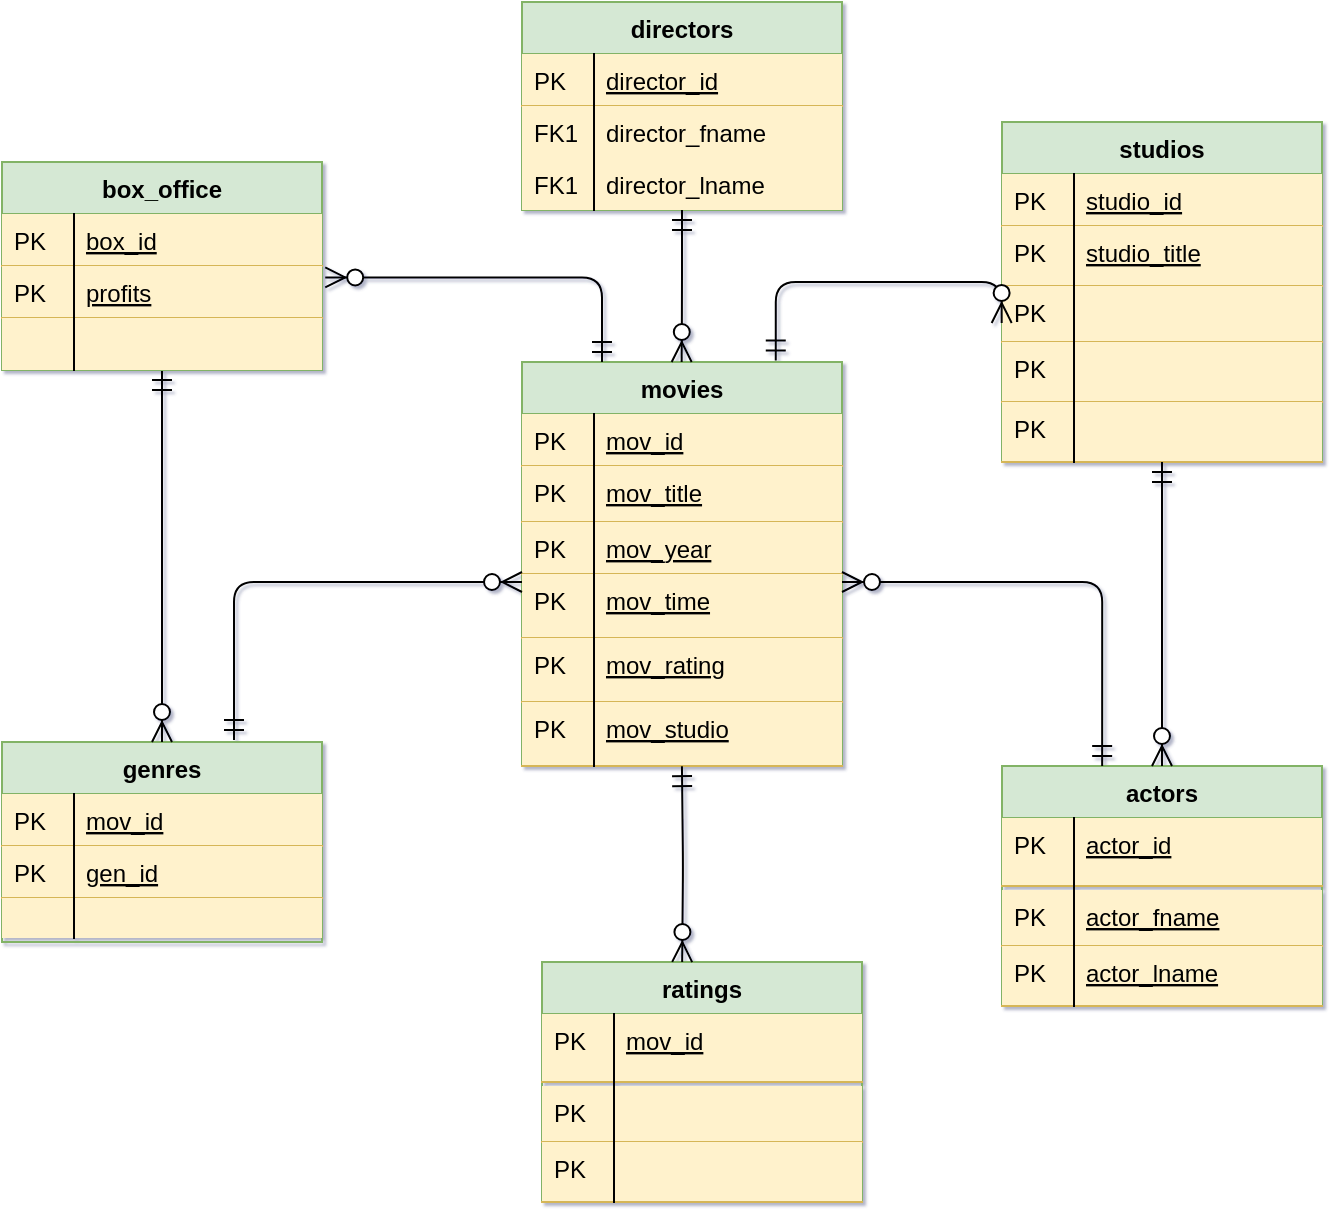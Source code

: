 <mxfile version="12.5.5" type="github" pages="2"><diagram id="C5RBs43oDa-KdzZeNtuy" name="Page-1"><mxGraphModel dx="2031" dy="1134" grid="1" gridSize="10" guides="1" tooltips="1" connect="1" arrows="1" fold="1" page="1" pageScale="1" pageWidth="827" pageHeight="1169" background="none" math="0" shadow="1"><root><mxCell id="WIyWlLk6GJQsqaUBKTNV-0"/><mxCell id="WIyWlLk6GJQsqaUBKTNV-1" parent="WIyWlLk6GJQsqaUBKTNV-0"/><mxCell id="zkfFHV4jXpPFQw0GAbJ--51" value="movies" style="swimlane;fontStyle=1;childLayout=stackLayout;horizontal=1;startSize=26;horizontalStack=0;resizeParent=1;resizeLast=0;collapsible=1;marginBottom=0;rounded=0;shadow=0;strokeWidth=1;labelBackgroundColor=none;fillColor=#d5e8d4;strokeColor=#82b366;" parent="WIyWlLk6GJQsqaUBKTNV-1" vertex="1"><mxGeometry x="350" y="440" width="160" height="202" as="geometry"><mxRectangle x="160" y="120" width="160" height="26" as="alternateBounds"/></mxGeometry></mxCell><mxCell id="zkfFHV4jXpPFQw0GAbJ--52" value="mov_id" style="shape=partialRectangle;top=0;left=0;right=0;bottom=1;align=left;verticalAlign=top;fillColor=#fff2cc;spacingLeft=40;spacingRight=4;overflow=hidden;rotatable=0;points=[[0,0.5],[1,0.5]];portConstraint=eastwest;dropTarget=0;rounded=0;shadow=0;strokeWidth=1;fontStyle=4;strokeColor=#d6b656;" parent="zkfFHV4jXpPFQw0GAbJ--51" vertex="1"><mxGeometry y="26" width="160" height="26" as="geometry"/></mxCell><mxCell id="zkfFHV4jXpPFQw0GAbJ--53" value="PK" style="shape=partialRectangle;top=0;left=0;bottom=0;fillColor=none;align=left;verticalAlign=top;spacingLeft=4;spacingRight=4;overflow=hidden;rotatable=0;points=[];portConstraint=eastwest;part=1;" parent="zkfFHV4jXpPFQw0GAbJ--52" vertex="1" connectable="0"><mxGeometry width="36" height="26" as="geometry"/></mxCell><mxCell id="haGjqpmWgRQegnTi7lse-101" value="mov_title" style="shape=partialRectangle;top=0;left=0;right=0;bottom=1;align=left;verticalAlign=top;fillColor=#fff2cc;spacingLeft=40;spacingRight=4;overflow=hidden;rotatable=0;points=[[0,0.5],[1,0.5]];portConstraint=eastwest;dropTarget=0;rounded=0;shadow=0;strokeWidth=1;fontStyle=4;strokeColor=#d6b656;" vertex="1" parent="zkfFHV4jXpPFQw0GAbJ--51"><mxGeometry y="52" width="160" height="28" as="geometry"/></mxCell><mxCell id="haGjqpmWgRQegnTi7lse-102" value="PK" style="shape=partialRectangle;top=0;left=0;bottom=0;fillColor=none;align=left;verticalAlign=top;spacingLeft=4;spacingRight=4;overflow=hidden;rotatable=0;points=[];portConstraint=eastwest;part=1;" vertex="1" connectable="0" parent="haGjqpmWgRQegnTi7lse-101"><mxGeometry width="36" height="28" as="geometry"/></mxCell><mxCell id="haGjqpmWgRQegnTi7lse-64" value="mov_year" style="shape=partialRectangle;top=0;left=0;right=0;bottom=1;align=left;verticalAlign=top;fillColor=#fff2cc;spacingLeft=40;spacingRight=4;overflow=hidden;rotatable=0;points=[[0,0.5],[1,0.5]];portConstraint=eastwest;dropTarget=0;rounded=0;shadow=0;strokeWidth=1;fontStyle=4;strokeColor=#d6b656;" vertex="1" parent="zkfFHV4jXpPFQw0GAbJ--51"><mxGeometry y="80" width="160" height="26" as="geometry"/></mxCell><mxCell id="haGjqpmWgRQegnTi7lse-65" value="PK" style="shape=partialRectangle;top=0;left=0;bottom=0;fillColor=none;align=left;verticalAlign=top;spacingLeft=4;spacingRight=4;overflow=hidden;rotatable=0;points=[];portConstraint=eastwest;part=1;" vertex="1" connectable="0" parent="haGjqpmWgRQegnTi7lse-64"><mxGeometry width="36" height="26" as="geometry"/></mxCell><mxCell id="haGjqpmWgRQegnTi7lse-66" value="mov_time" style="shape=partialRectangle;top=0;left=0;right=0;bottom=1;align=left;verticalAlign=top;fillColor=#fff2cc;spacingLeft=40;spacingRight=4;overflow=hidden;rotatable=0;points=[[0,0.5],[1,0.5]];portConstraint=eastwest;dropTarget=0;rounded=0;shadow=0;strokeWidth=1;fontStyle=4;strokeColor=#d6b656;" vertex="1" parent="zkfFHV4jXpPFQw0GAbJ--51"><mxGeometry y="106" width="160" height="32" as="geometry"/></mxCell><mxCell id="haGjqpmWgRQegnTi7lse-67" value="PK" style="shape=partialRectangle;top=0;left=0;bottom=0;fillColor=none;align=left;verticalAlign=top;spacingLeft=4;spacingRight=4;overflow=hidden;rotatable=0;points=[];portConstraint=eastwest;part=1;" vertex="1" connectable="0" parent="haGjqpmWgRQegnTi7lse-66"><mxGeometry width="36" height="32" as="geometry"/></mxCell><mxCell id="haGjqpmWgRQegnTi7lse-103" value="mov_rating" style="shape=partialRectangle;top=0;left=0;right=0;bottom=1;align=left;verticalAlign=top;fillColor=#fff2cc;spacingLeft=40;spacingRight=4;overflow=hidden;rotatable=0;points=[[0,0.5],[1,0.5]];portConstraint=eastwest;dropTarget=0;rounded=0;shadow=0;strokeWidth=1;fontStyle=4;strokeColor=#d6b656;" vertex="1" parent="zkfFHV4jXpPFQw0GAbJ--51"><mxGeometry y="138" width="160" height="32" as="geometry"/></mxCell><mxCell id="haGjqpmWgRQegnTi7lse-104" value="PK" style="shape=partialRectangle;top=0;left=0;bottom=0;fillColor=none;align=left;verticalAlign=top;spacingLeft=4;spacingRight=4;overflow=hidden;rotatable=0;points=[];portConstraint=eastwest;part=1;" vertex="1" connectable="0" parent="haGjqpmWgRQegnTi7lse-103"><mxGeometry width="36" height="32" as="geometry"/></mxCell><mxCell id="haGjqpmWgRQegnTi7lse-105" value="mov_studio" style="shape=partialRectangle;top=0;left=0;right=0;bottom=1;align=left;verticalAlign=top;fillColor=#fff2cc;spacingLeft=40;spacingRight=4;overflow=hidden;rotatable=0;points=[[0,0.5],[1,0.5]];portConstraint=eastwest;dropTarget=0;rounded=0;shadow=0;strokeWidth=1;fontStyle=4;strokeColor=#d6b656;" vertex="1" parent="zkfFHV4jXpPFQw0GAbJ--51"><mxGeometry y="170" width="160" height="32" as="geometry"/></mxCell><mxCell id="haGjqpmWgRQegnTi7lse-106" value="PK" style="shape=partialRectangle;top=0;left=0;bottom=0;fillColor=none;align=left;verticalAlign=top;spacingLeft=4;spacingRight=4;overflow=hidden;rotatable=0;points=[];portConstraint=eastwest;part=1;" vertex="1" connectable="0" parent="haGjqpmWgRQegnTi7lse-105"><mxGeometry width="36" height="32" as="geometry"/></mxCell><mxCell id="zkfFHV4jXpPFQw0GAbJ--56" value="directors" style="swimlane;fontStyle=1;childLayout=stackLayout;horizontal=1;startSize=26;horizontalStack=0;resizeParent=1;resizeLast=0;collapsible=1;marginBottom=0;rounded=0;shadow=0;strokeWidth=1;fillColor=#d5e8d4;strokeColor=#82b366;" parent="WIyWlLk6GJQsqaUBKTNV-1" vertex="1"><mxGeometry x="350" y="260" width="160" height="104" as="geometry"><mxRectangle x="260" y="80" width="160" height="26" as="alternateBounds"/></mxGeometry></mxCell><mxCell id="zkfFHV4jXpPFQw0GAbJ--57" value="director_id" style="shape=partialRectangle;top=0;left=0;right=0;bottom=1;align=left;verticalAlign=top;fillColor=#fff2cc;spacingLeft=40;spacingRight=4;overflow=hidden;rotatable=0;points=[[0,0.5],[1,0.5]];portConstraint=eastwest;dropTarget=0;rounded=0;shadow=0;strokeWidth=1;fontStyle=4;strokeColor=#d6b656;" parent="zkfFHV4jXpPFQw0GAbJ--56" vertex="1"><mxGeometry y="26" width="160" height="26" as="geometry"/></mxCell><mxCell id="zkfFHV4jXpPFQw0GAbJ--58" value="PK" style="shape=partialRectangle;top=0;left=0;bottom=0;fillColor=none;align=left;verticalAlign=top;spacingLeft=4;spacingRight=4;overflow=hidden;rotatable=0;points=[];portConstraint=eastwest;part=1;" parent="zkfFHV4jXpPFQw0GAbJ--57" vertex="1" connectable="0"><mxGeometry width="36" height="26" as="geometry"/></mxCell><mxCell id="zkfFHV4jXpPFQw0GAbJ--59" value="director_fname" style="shape=partialRectangle;top=0;left=0;right=0;bottom=0;align=left;verticalAlign=top;fillColor=#fff2cc;spacingLeft=40;spacingRight=4;overflow=hidden;rotatable=0;points=[[0,0.5],[1,0.5]];portConstraint=eastwest;dropTarget=0;rounded=0;shadow=0;strokeWidth=1;strokeColor=#d6b656;" parent="zkfFHV4jXpPFQw0GAbJ--56" vertex="1"><mxGeometry y="52" width="160" height="26" as="geometry"/></mxCell><mxCell id="zkfFHV4jXpPFQw0GAbJ--60" value="FK1" style="shape=partialRectangle;top=0;left=0;bottom=0;fillColor=none;align=left;verticalAlign=top;spacingLeft=4;spacingRight=4;overflow=hidden;rotatable=0;points=[];portConstraint=eastwest;part=1;" parent="zkfFHV4jXpPFQw0GAbJ--59" vertex="1" connectable="0"><mxGeometry width="36" height="26" as="geometry"/></mxCell><mxCell id="haGjqpmWgRQegnTi7lse-90" value="director_lname" style="shape=partialRectangle;top=0;left=0;right=0;bottom=0;align=left;verticalAlign=top;fillColor=#fff2cc;spacingLeft=40;spacingRight=4;overflow=hidden;rotatable=0;points=[[0,0.5],[1,0.5]];portConstraint=eastwest;dropTarget=0;rounded=0;shadow=0;strokeWidth=1;strokeColor=#d6b656;" vertex="1" parent="zkfFHV4jXpPFQw0GAbJ--56"><mxGeometry y="78" width="160" height="26" as="geometry"/></mxCell><mxCell id="haGjqpmWgRQegnTi7lse-91" value="FK1" style="shape=partialRectangle;top=0;left=0;bottom=0;fillColor=none;align=left;verticalAlign=top;spacingLeft=4;spacingRight=4;overflow=hidden;rotatable=0;points=[];portConstraint=eastwest;part=1;" vertex="1" connectable="0" parent="haGjqpmWgRQegnTi7lse-90"><mxGeometry width="36" height="26" as="geometry"/></mxCell><mxCell id="zkfFHV4jXpPFQw0GAbJ--71" value="" style="edgeStyle=orthogonalEdgeStyle;endArrow=ERzeroToMany;startArrow=ERmandOne;shadow=0;strokeWidth=1;endSize=8;startSize=8;exitX=0.5;exitY=1;exitDx=0;exitDy=0;" parent="WIyWlLk6GJQsqaUBKTNV-1" source="zkfFHV4jXpPFQw0GAbJ--56" edge="1"><mxGeometry width="100" height="100" relative="1" as="geometry"><mxPoint x="430" y="370" as="sourcePoint"/><mxPoint x="429.83" y="440.0" as="targetPoint"/><Array as="points"><mxPoint x="430" y="406"/></Array></mxGeometry></mxCell><mxCell id="tkZTEEguuwG8J2QHznhS-8" value="genres" style="swimlane;fontStyle=1;childLayout=stackLayout;horizontal=1;startSize=26;horizontalStack=0;resizeParent=1;resizeLast=0;collapsible=1;marginBottom=0;rounded=0;shadow=0;strokeWidth=1;fillColor=#d5e8d4;strokeColor=#82b366;" vertex="1" parent="WIyWlLk6GJQsqaUBKTNV-1"><mxGeometry x="90" y="630" width="160" height="100" as="geometry"><mxRectangle x="260" y="270" width="160" height="26" as="alternateBounds"/></mxGeometry></mxCell><mxCell id="tkZTEEguuwG8J2QHznhS-9" value="mov_id" style="shape=partialRectangle;top=0;left=0;right=0;bottom=1;align=left;verticalAlign=top;fillColor=#fff2cc;spacingLeft=40;spacingRight=4;overflow=hidden;rotatable=0;points=[[0,0.5],[1,0.5]];portConstraint=eastwest;dropTarget=0;rounded=0;shadow=0;strokeWidth=1;fontStyle=4;strokeColor=#d6b656;" vertex="1" parent="tkZTEEguuwG8J2QHznhS-8"><mxGeometry y="26" width="160" height="26" as="geometry"/></mxCell><mxCell id="tkZTEEguuwG8J2QHznhS-10" value="PK" style="shape=partialRectangle;top=0;left=0;bottom=0;fillColor=none;align=left;verticalAlign=top;spacingLeft=4;spacingRight=4;overflow=hidden;rotatable=0;points=[];portConstraint=eastwest;part=1;" vertex="1" connectable="0" parent="tkZTEEguuwG8J2QHznhS-9"><mxGeometry width="36" height="26" as="geometry"/></mxCell><mxCell id="haGjqpmWgRQegnTi7lse-54" value="gen_id" style="shape=partialRectangle;top=0;left=0;right=0;bottom=1;align=left;verticalAlign=top;fillColor=#fff2cc;spacingLeft=40;spacingRight=4;overflow=hidden;rotatable=0;points=[[0,0.5],[1,0.5]];portConstraint=eastwest;dropTarget=0;rounded=0;shadow=0;strokeWidth=1;fontStyle=4;strokeColor=#d6b656;" vertex="1" parent="tkZTEEguuwG8J2QHznhS-8"><mxGeometry y="52" width="160" height="26" as="geometry"/></mxCell><mxCell id="haGjqpmWgRQegnTi7lse-55" value="PK" style="shape=partialRectangle;top=0;left=0;bottom=0;fillColor=none;align=left;verticalAlign=top;spacingLeft=4;spacingRight=4;overflow=hidden;rotatable=0;points=[];portConstraint=eastwest;part=1;" vertex="1" connectable="0" parent="haGjqpmWgRQegnTi7lse-54"><mxGeometry width="36" height="26" as="geometry"/></mxCell><mxCell id="tkZTEEguuwG8J2QHznhS-13" value="" style="shape=partialRectangle;top=0;left=0;right=0;bottom=0;align=left;verticalAlign=top;fillColor=#fff2cc;spacingLeft=40;spacingRight=4;overflow=hidden;rotatable=0;points=[[0,0.5],[1,0.5]];portConstraint=eastwest;dropTarget=0;rounded=0;shadow=0;strokeWidth=1;strokeColor=#d6b656;" vertex="1" parent="tkZTEEguuwG8J2QHznhS-8"><mxGeometry y="78" width="160" height="20" as="geometry"/></mxCell><mxCell id="tkZTEEguuwG8J2QHznhS-14" value="" style="shape=partialRectangle;top=0;left=0;bottom=0;fillColor=none;align=left;verticalAlign=top;spacingLeft=4;spacingRight=4;overflow=hidden;rotatable=0;points=[];portConstraint=eastwest;part=1;" vertex="1" connectable="0" parent="tkZTEEguuwG8J2QHznhS-13"><mxGeometry width="36" height="20" as="geometry"/></mxCell><mxCell id="tkZTEEguuwG8J2QHznhS-15" value="" style="edgeStyle=orthogonalEdgeStyle;endArrow=ERzeroToMany;startArrow=ERmandOne;shadow=0;strokeWidth=1;endSize=8;startSize=8;entryX=0;entryY=0.125;entryDx=0;entryDy=0;entryPerimeter=0;" edge="1" parent="WIyWlLk6GJQsqaUBKTNV-1" target="haGjqpmWgRQegnTi7lse-66"><mxGeometry width="100" height="100" relative="1" as="geometry"><mxPoint x="206" y="629" as="sourcePoint"/><mxPoint x="290" y="560" as="targetPoint"/><Array as="points"><mxPoint x="206" y="550"/></Array></mxGeometry></mxCell><mxCell id="tkZTEEguuwG8J2QHznhS-21" value="" style="edgeStyle=orthogonalEdgeStyle;endArrow=ERzeroToMany;startArrow=ERmandOne;shadow=0;strokeWidth=1;endSize=8;startSize=8;entryX=0.5;entryY=0;entryDx=0;entryDy=0;exitX=0.5;exitY=1;exitDx=0;exitDy=0;" edge="1" parent="WIyWlLk6GJQsqaUBKTNV-1" source="NbA-IOjcZO3UGpTNuEWH-12" target="tkZTEEguuwG8J2QHznhS-8"><mxGeometry width="100" height="100" relative="1" as="geometry"><mxPoint x="180" y="460" as="sourcePoint"/><mxPoint x="169.8" y="504" as="targetPoint"/><Array as="points"><mxPoint x="170" y="545"/><mxPoint x="170" y="545"/></Array></mxGeometry></mxCell><mxCell id="SPDXMTKzt3a7jvJ1JZg8-0" value="studios" style="swimlane;fontStyle=1;childLayout=stackLayout;horizontal=1;startSize=26;horizontalStack=0;resizeParent=1;resizeLast=0;collapsible=1;marginBottom=0;rounded=0;shadow=0;strokeWidth=1;fillColor=#d5e8d4;strokeColor=#82b366;" vertex="1" parent="WIyWlLk6GJQsqaUBKTNV-1"><mxGeometry x="590" y="320" width="160" height="170" as="geometry"><mxRectangle x="260" y="80" width="160" height="26" as="alternateBounds"/></mxGeometry></mxCell><mxCell id="SPDXMTKzt3a7jvJ1JZg8-1" value="studio_id" style="shape=partialRectangle;top=0;left=0;right=0;bottom=1;align=left;verticalAlign=top;fillColor=#fff2cc;spacingLeft=40;spacingRight=4;overflow=hidden;rotatable=0;points=[[0,0.5],[1,0.5]];portConstraint=eastwest;dropTarget=0;rounded=0;shadow=0;strokeWidth=1;fontStyle=4;strokeColor=#d6b656;" vertex="1" parent="SPDXMTKzt3a7jvJ1JZg8-0"><mxGeometry y="26" width="160" height="26" as="geometry"/></mxCell><mxCell id="SPDXMTKzt3a7jvJ1JZg8-2" value="PK" style="shape=partialRectangle;top=0;left=0;bottom=0;fillColor=none;align=left;verticalAlign=top;spacingLeft=4;spacingRight=4;overflow=hidden;rotatable=0;points=[];portConstraint=eastwest;part=1;" vertex="1" connectable="0" parent="SPDXMTKzt3a7jvJ1JZg8-1"><mxGeometry width="36" height="26" as="geometry"/></mxCell><mxCell id="haGjqpmWgRQegnTi7lse-44" value="studio_title" style="shape=partialRectangle;top=0;left=0;right=0;bottom=1;align=left;verticalAlign=top;fillColor=#fff2cc;spacingLeft=40;spacingRight=4;overflow=hidden;rotatable=0;points=[[0,0.5],[1,0.5]];portConstraint=eastwest;dropTarget=0;rounded=0;shadow=0;strokeWidth=1;fontStyle=4;strokeColor=#d6b656;" vertex="1" parent="SPDXMTKzt3a7jvJ1JZg8-0"><mxGeometry y="52" width="160" height="30" as="geometry"/></mxCell><mxCell id="haGjqpmWgRQegnTi7lse-45" value="PK" style="shape=partialRectangle;top=0;left=0;bottom=0;fillColor=none;align=left;verticalAlign=top;spacingLeft=4;spacingRight=4;overflow=hidden;rotatable=0;points=[];portConstraint=eastwest;part=1;" vertex="1" connectable="0" parent="haGjqpmWgRQegnTi7lse-44"><mxGeometry width="36" height="30" as="geometry"/></mxCell><mxCell id="haGjqpmWgRQegnTi7lse-48" value="" style="shape=partialRectangle;top=0;left=0;right=0;bottom=1;align=left;verticalAlign=top;fillColor=#fff2cc;spacingLeft=40;spacingRight=4;overflow=hidden;rotatable=0;points=[[0,0.5],[1,0.5]];portConstraint=eastwest;dropTarget=0;rounded=0;shadow=0;strokeWidth=1;fontStyle=4;strokeColor=#d6b656;" vertex="1" parent="SPDXMTKzt3a7jvJ1JZg8-0"><mxGeometry y="82" width="160" height="28" as="geometry"/></mxCell><mxCell id="haGjqpmWgRQegnTi7lse-49" value="PK" style="shape=partialRectangle;top=0;left=0;bottom=0;fillColor=none;align=left;verticalAlign=top;spacingLeft=4;spacingRight=4;overflow=hidden;rotatable=0;points=[];portConstraint=eastwest;part=1;" vertex="1" connectable="0" parent="haGjqpmWgRQegnTi7lse-48"><mxGeometry width="36" height="28" as="geometry"/></mxCell><mxCell id="haGjqpmWgRQegnTi7lse-68" value="" style="shape=partialRectangle;top=0;left=0;right=0;bottom=1;align=left;verticalAlign=top;fillColor=#fff2cc;spacingLeft=40;spacingRight=4;overflow=hidden;rotatable=0;points=[[0,0.5],[1,0.5]];portConstraint=eastwest;dropTarget=0;rounded=0;shadow=0;strokeWidth=1;fontStyle=4;strokeColor=#d6b656;" vertex="1" parent="SPDXMTKzt3a7jvJ1JZg8-0"><mxGeometry y="110" width="160" height="30" as="geometry"/></mxCell><mxCell id="haGjqpmWgRQegnTi7lse-69" value="PK" style="shape=partialRectangle;top=0;left=0;bottom=0;fillColor=none;align=left;verticalAlign=top;spacingLeft=4;spacingRight=4;overflow=hidden;rotatable=0;points=[];portConstraint=eastwest;part=1;" vertex="1" connectable="0" parent="haGjqpmWgRQegnTi7lse-68"><mxGeometry width="36" height="30" as="geometry"/></mxCell><mxCell id="SPDXMTKzt3a7jvJ1JZg8-5" value="" style="shape=partialRectangle;top=0;left=0;right=0;bottom=0;align=left;verticalAlign=top;fillColor=none;spacingLeft=40;spacingRight=4;overflow=hidden;rotatable=0;points=[[0,0.5],[1,0.5]];portConstraint=eastwest;dropTarget=0;rounded=0;shadow=0;strokeWidth=1;" vertex="1" parent="SPDXMTKzt3a7jvJ1JZg8-0"><mxGeometry y="140" width="160" as="geometry"/></mxCell><mxCell id="SPDXMTKzt3a7jvJ1JZg8-6" value="" style="shape=partialRectangle;top=0;left=0;bottom=0;fillColor=none;align=left;verticalAlign=top;spacingLeft=4;spacingRight=4;overflow=hidden;rotatable=0;points=[];portConstraint=eastwest;part=1;" vertex="1" connectable="0" parent="SPDXMTKzt3a7jvJ1JZg8-5"><mxGeometry width="36" as="geometry"/></mxCell><mxCell id="haGjqpmWgRQegnTi7lse-87" value="" style="shape=partialRectangle;top=0;left=0;right=0;bottom=1;align=left;verticalAlign=top;fillColor=#fff2cc;spacingLeft=40;spacingRight=4;overflow=hidden;rotatable=0;points=[[0,0.5],[1,0.5]];portConstraint=eastwest;dropTarget=0;rounded=0;shadow=0;strokeWidth=1;fontStyle=4;strokeColor=#d6b656;" vertex="1" parent="SPDXMTKzt3a7jvJ1JZg8-0"><mxGeometry y="140" width="160" height="30" as="geometry"/></mxCell><mxCell id="haGjqpmWgRQegnTi7lse-88" value="PK" style="shape=partialRectangle;top=0;left=0;bottom=0;fillColor=none;align=left;verticalAlign=top;spacingLeft=4;spacingRight=4;overflow=hidden;rotatable=0;points=[];portConstraint=eastwest;part=1;" vertex="1" connectable="0" parent="haGjqpmWgRQegnTi7lse-87"><mxGeometry width="36" height="30" as="geometry"/></mxCell><mxCell id="SPDXMTKzt3a7jvJ1JZg8-7" value="actors" style="swimlane;fontStyle=1;childLayout=stackLayout;horizontal=1;startSize=26;horizontalStack=0;resizeParent=1;resizeLast=0;collapsible=1;marginBottom=0;rounded=0;shadow=0;strokeWidth=1;fillColor=#d5e8d4;strokeColor=#82b366;" vertex="1" parent="WIyWlLk6GJQsqaUBKTNV-1"><mxGeometry x="590" y="642" width="160" height="120" as="geometry"><mxRectangle x="590" y="380" width="160" height="26" as="alternateBounds"/></mxGeometry></mxCell><mxCell id="SPDXMTKzt3a7jvJ1JZg8-8" value="actor_id" style="shape=partialRectangle;top=0;left=0;right=0;bottom=1;align=left;verticalAlign=top;fillColor=#fff2cc;spacingLeft=40;spacingRight=4;overflow=hidden;rotatable=0;points=[[0,0.5],[1,0.5]];portConstraint=eastwest;dropTarget=0;rounded=0;shadow=0;strokeWidth=1;fontStyle=4;strokeColor=#d6b656;" vertex="1" parent="SPDXMTKzt3a7jvJ1JZg8-7"><mxGeometry y="26" width="160" height="34" as="geometry"/></mxCell><mxCell id="SPDXMTKzt3a7jvJ1JZg8-9" value="PK" style="shape=partialRectangle;top=0;left=0;bottom=0;fillColor=none;align=left;verticalAlign=top;spacingLeft=4;spacingRight=4;overflow=hidden;rotatable=0;points=[];portConstraint=eastwest;part=1;" vertex="1" connectable="0" parent="SPDXMTKzt3a7jvJ1JZg8-8"><mxGeometry width="36" height="34" as="geometry"/></mxCell><mxCell id="SPDXMTKzt3a7jvJ1JZg8-12" value="" style="shape=partialRectangle;top=0;left=0;right=0;bottom=0;align=left;verticalAlign=top;fillColor=none;spacingLeft=40;spacingRight=4;overflow=hidden;rotatable=0;points=[[0,0.5],[1,0.5]];portConstraint=eastwest;dropTarget=0;rounded=0;shadow=0;strokeWidth=1;" vertex="1" parent="SPDXMTKzt3a7jvJ1JZg8-7"><mxGeometry y="60" width="160" height="2" as="geometry"/></mxCell><mxCell id="SPDXMTKzt3a7jvJ1JZg8-13" value="" style="shape=partialRectangle;top=0;left=0;bottom=0;fillColor=none;align=left;verticalAlign=top;spacingLeft=4;spacingRight=4;overflow=hidden;rotatable=0;points=[];portConstraint=eastwest;part=1;" vertex="1" connectable="0" parent="SPDXMTKzt3a7jvJ1JZg8-12"><mxGeometry width="36" height="2" as="geometry"/></mxCell><mxCell id="haGjqpmWgRQegnTi7lse-56" value="actor_fname" style="shape=partialRectangle;top=0;left=0;right=0;bottom=1;align=left;verticalAlign=top;fillColor=#fff2cc;spacingLeft=40;spacingRight=4;overflow=hidden;rotatable=0;points=[[0,0.5],[1,0.5]];portConstraint=eastwest;dropTarget=0;rounded=0;shadow=0;strokeWidth=1;fontStyle=4;strokeColor=#d6b656;" vertex="1" parent="SPDXMTKzt3a7jvJ1JZg8-7"><mxGeometry y="62" width="160" height="28" as="geometry"/></mxCell><mxCell id="haGjqpmWgRQegnTi7lse-57" value="PK" style="shape=partialRectangle;top=0;left=0;bottom=0;fillColor=none;align=left;verticalAlign=top;spacingLeft=4;spacingRight=4;overflow=hidden;rotatable=0;points=[];portConstraint=eastwest;part=1;" vertex="1" connectable="0" parent="haGjqpmWgRQegnTi7lse-56"><mxGeometry width="36" height="28.0" as="geometry"/></mxCell><mxCell id="haGjqpmWgRQegnTi7lse-58" value="actor_lname" style="shape=partialRectangle;top=0;left=0;right=0;bottom=1;align=left;verticalAlign=top;fillColor=#fff2cc;spacingLeft=40;spacingRight=4;overflow=hidden;rotatable=0;points=[[0,0.5],[1,0.5]];portConstraint=eastwest;dropTarget=0;rounded=0;shadow=0;strokeWidth=1;fontStyle=4;strokeColor=#d6b656;" vertex="1" parent="SPDXMTKzt3a7jvJ1JZg8-7"><mxGeometry y="90" width="160" height="30" as="geometry"/></mxCell><mxCell id="haGjqpmWgRQegnTi7lse-59" value="PK" style="shape=partialRectangle;top=0;left=0;bottom=0;fillColor=none;align=left;verticalAlign=top;spacingLeft=4;spacingRight=4;overflow=hidden;rotatable=0;points=[];portConstraint=eastwest;part=1;" vertex="1" connectable="0" parent="haGjqpmWgRQegnTi7lse-58"><mxGeometry width="36" height="30.0" as="geometry"/></mxCell><mxCell id="SPDXMTKzt3a7jvJ1JZg8-14" value="" style="edgeStyle=orthogonalEdgeStyle;endArrow=ERzeroToMany;startArrow=ERmandOne;shadow=0;strokeWidth=1;endSize=8;startSize=8;" edge="1" parent="WIyWlLk6GJQsqaUBKTNV-1" source="SPDXMTKzt3a7jvJ1JZg8-0" target="SPDXMTKzt3a7jvJ1JZg8-7"><mxGeometry width="100" height="100" relative="1" as="geometry"><mxPoint x="600" y="412" as="sourcePoint"/><mxPoint x="520" y="399" as="targetPoint"/><Array as="points"/></mxGeometry></mxCell><mxCell id="haGjqpmWgRQegnTi7lse-92" value="ratings" style="swimlane;fontStyle=1;childLayout=stackLayout;horizontal=1;startSize=26;horizontalStack=0;resizeParent=1;resizeLast=0;collapsible=1;marginBottom=0;rounded=0;shadow=0;strokeWidth=1;fillColor=#d5e8d4;strokeColor=#82b366;" vertex="1" parent="WIyWlLk6GJQsqaUBKTNV-1"><mxGeometry x="360" y="740" width="160" height="120" as="geometry"><mxRectangle x="260" y="270" width="160" height="26" as="alternateBounds"/></mxGeometry></mxCell><mxCell id="haGjqpmWgRQegnTi7lse-93" value="mov_id" style="shape=partialRectangle;top=0;left=0;right=0;bottom=1;align=left;verticalAlign=top;fillColor=#fff2cc;spacingLeft=40;spacingRight=4;overflow=hidden;rotatable=0;points=[[0,0.5],[1,0.5]];portConstraint=eastwest;dropTarget=0;rounded=0;shadow=0;strokeWidth=1;fontStyle=4;strokeColor=#d6b656;" vertex="1" parent="haGjqpmWgRQegnTi7lse-92"><mxGeometry y="26" width="160" height="34" as="geometry"/></mxCell><mxCell id="haGjqpmWgRQegnTi7lse-94" value="PK" style="shape=partialRectangle;top=0;left=0;bottom=0;fillColor=none;align=left;verticalAlign=top;spacingLeft=4;spacingRight=4;overflow=hidden;rotatable=0;points=[];portConstraint=eastwest;part=1;" vertex="1" connectable="0" parent="haGjqpmWgRQegnTi7lse-93"><mxGeometry width="36" height="34" as="geometry"/></mxCell><mxCell id="haGjqpmWgRQegnTi7lse-95" value="" style="shape=partialRectangle;top=0;left=0;right=0;bottom=0;align=left;verticalAlign=top;fillColor=none;spacingLeft=40;spacingRight=4;overflow=hidden;rotatable=0;points=[[0,0.5],[1,0.5]];portConstraint=eastwest;dropTarget=0;rounded=0;shadow=0;strokeWidth=1;" vertex="1" parent="haGjqpmWgRQegnTi7lse-92"><mxGeometry y="60" width="160" height="2" as="geometry"/></mxCell><mxCell id="haGjqpmWgRQegnTi7lse-96" value="" style="shape=partialRectangle;top=0;left=0;bottom=0;fillColor=none;align=left;verticalAlign=top;spacingLeft=4;spacingRight=4;overflow=hidden;rotatable=0;points=[];portConstraint=eastwest;part=1;" vertex="1" connectable="0" parent="haGjqpmWgRQegnTi7lse-95"><mxGeometry width="36" height="2" as="geometry"/></mxCell><mxCell id="haGjqpmWgRQegnTi7lse-97" value="" style="shape=partialRectangle;top=0;left=0;right=0;bottom=1;align=left;verticalAlign=top;fillColor=#fff2cc;spacingLeft=40;spacingRight=4;overflow=hidden;rotatable=0;points=[[0,0.5],[1,0.5]];portConstraint=eastwest;dropTarget=0;rounded=0;shadow=0;strokeWidth=1;fontStyle=4;strokeColor=#d6b656;" vertex="1" parent="haGjqpmWgRQegnTi7lse-92"><mxGeometry y="62" width="160" height="28" as="geometry"/></mxCell><mxCell id="haGjqpmWgRQegnTi7lse-98" value="PK" style="shape=partialRectangle;top=0;left=0;bottom=0;fillColor=none;align=left;verticalAlign=top;spacingLeft=4;spacingRight=4;overflow=hidden;rotatable=0;points=[];portConstraint=eastwest;part=1;" vertex="1" connectable="0" parent="haGjqpmWgRQegnTi7lse-97"><mxGeometry width="36" height="28.0" as="geometry"/></mxCell><mxCell id="haGjqpmWgRQegnTi7lse-99" value="" style="shape=partialRectangle;top=0;left=0;right=0;bottom=1;align=left;verticalAlign=top;fillColor=#fff2cc;spacingLeft=40;spacingRight=4;overflow=hidden;rotatable=0;points=[[0,0.5],[1,0.5]];portConstraint=eastwest;dropTarget=0;rounded=0;shadow=0;strokeWidth=1;fontStyle=4;strokeColor=#d6b656;" vertex="1" parent="haGjqpmWgRQegnTi7lse-92"><mxGeometry y="90" width="160" height="30" as="geometry"/></mxCell><mxCell id="haGjqpmWgRQegnTi7lse-100" value="PK" style="shape=partialRectangle;top=0;left=0;bottom=0;fillColor=none;align=left;verticalAlign=top;spacingLeft=4;spacingRight=4;overflow=hidden;rotatable=0;points=[];portConstraint=eastwest;part=1;" vertex="1" connectable="0" parent="haGjqpmWgRQegnTi7lse-99"><mxGeometry width="36" height="30.0" as="geometry"/></mxCell><mxCell id="NbA-IOjcZO3UGpTNuEWH-3" value="" style="edgeStyle=orthogonalEdgeStyle;endArrow=ERzeroToMany;startArrow=ERmandOne;shadow=0;strokeWidth=1;endSize=8;startSize=8;entryX=0.438;entryY=0;entryDx=0;entryDy=0;entryPerimeter=0;" edge="1" parent="WIyWlLk6GJQsqaUBKTNV-1" target="haGjqpmWgRQegnTi7lse-92"><mxGeometry width="100" height="100" relative="1" as="geometry"><mxPoint x="429.97" y="642.11" as="sourcePoint"/><mxPoint x="430" y="710" as="targetPoint"/><Array as="points"/></mxGeometry></mxCell><mxCell id="NbA-IOjcZO3UGpTNuEWH-12" value="box_office" style="swimlane;fontStyle=1;childLayout=stackLayout;horizontal=1;startSize=26;horizontalStack=0;resizeParent=1;resizeLast=0;collapsible=1;marginBottom=0;rounded=0;shadow=0;strokeWidth=1;fillColor=#d5e8d4;strokeColor=#82b366;" vertex="1" parent="WIyWlLk6GJQsqaUBKTNV-1"><mxGeometry x="90" y="340" width="160" height="104" as="geometry"><mxRectangle x="260" y="270" width="160" height="26" as="alternateBounds"/></mxGeometry></mxCell><mxCell id="NbA-IOjcZO3UGpTNuEWH-13" value="box_id" style="shape=partialRectangle;top=0;left=0;right=0;bottom=1;align=left;verticalAlign=top;fillColor=#fff2cc;spacingLeft=40;spacingRight=4;overflow=hidden;rotatable=0;points=[[0,0.5],[1,0.5]];portConstraint=eastwest;dropTarget=0;rounded=0;shadow=0;strokeWidth=1;fontStyle=4;strokeColor=#d6b656;" vertex="1" parent="NbA-IOjcZO3UGpTNuEWH-12"><mxGeometry y="26" width="160" height="26" as="geometry"/></mxCell><mxCell id="NbA-IOjcZO3UGpTNuEWH-14" value="PK" style="shape=partialRectangle;top=0;left=0;bottom=0;fillColor=none;align=left;verticalAlign=top;spacingLeft=4;spacingRight=4;overflow=hidden;rotatable=0;points=[];portConstraint=eastwest;part=1;" vertex="1" connectable="0" parent="NbA-IOjcZO3UGpTNuEWH-13"><mxGeometry width="36" height="26" as="geometry"/></mxCell><mxCell id="NbA-IOjcZO3UGpTNuEWH-15" value="profits" style="shape=partialRectangle;top=0;left=0;right=0;bottom=1;align=left;verticalAlign=top;fillColor=#fff2cc;spacingLeft=40;spacingRight=4;overflow=hidden;rotatable=0;points=[[0,0.5],[1,0.5]];portConstraint=eastwest;dropTarget=0;rounded=0;shadow=0;strokeWidth=1;fontStyle=4;strokeColor=#d6b656;" vertex="1" parent="NbA-IOjcZO3UGpTNuEWH-12"><mxGeometry y="52" width="160" height="26" as="geometry"/></mxCell><mxCell id="NbA-IOjcZO3UGpTNuEWH-16" value="PK" style="shape=partialRectangle;top=0;left=0;bottom=0;fillColor=none;align=left;verticalAlign=top;spacingLeft=4;spacingRight=4;overflow=hidden;rotatable=0;points=[];portConstraint=eastwest;part=1;" vertex="1" connectable="0" parent="NbA-IOjcZO3UGpTNuEWH-15"><mxGeometry width="36" height="26" as="geometry"/></mxCell><mxCell id="NbA-IOjcZO3UGpTNuEWH-17" value="" style="shape=partialRectangle;top=0;left=0;right=0;bottom=0;align=left;verticalAlign=top;fillColor=#fff2cc;spacingLeft=40;spacingRight=4;overflow=hidden;rotatable=0;points=[[0,0.5],[1,0.5]];portConstraint=eastwest;dropTarget=0;rounded=0;shadow=0;strokeWidth=1;strokeColor=#d6b656;" vertex="1" parent="NbA-IOjcZO3UGpTNuEWH-12"><mxGeometry y="78" width="160" height="26" as="geometry"/></mxCell><mxCell id="NbA-IOjcZO3UGpTNuEWH-18" value="" style="shape=partialRectangle;top=0;left=0;bottom=0;fillColor=none;align=left;verticalAlign=top;spacingLeft=4;spacingRight=4;overflow=hidden;rotatable=0;points=[];portConstraint=eastwest;part=1;" vertex="1" connectable="0" parent="NbA-IOjcZO3UGpTNuEWH-17"><mxGeometry width="36" height="26" as="geometry"/></mxCell><mxCell id="NbA-IOjcZO3UGpTNuEWH-21" value="" style="edgeStyle=orthogonalEdgeStyle;endArrow=ERzeroToMany;startArrow=ERmandOne;shadow=0;strokeWidth=1;endSize=8;startSize=8;entryX=-0.001;entryY=0.66;entryDx=0;entryDy=0;entryPerimeter=0;exitX=0.793;exitY=-0.004;exitDx=0;exitDy=0;exitPerimeter=0;" edge="1" parent="WIyWlLk6GJQsqaUBKTNV-1" source="zkfFHV4jXpPFQw0GAbJ--51" target="haGjqpmWgRQegnTi7lse-48"><mxGeometry width="100" height="100" relative="1" as="geometry"><mxPoint x="549.86" y="280" as="sourcePoint"/><mxPoint x="549.86" y="420" as="targetPoint"/><Array as="points"><mxPoint x="477" y="400"/><mxPoint x="590" y="400"/></Array></mxGeometry></mxCell><mxCell id="NbA-IOjcZO3UGpTNuEWH-23" value="" style="edgeStyle=orthogonalEdgeStyle;endArrow=ERzeroToMany;startArrow=ERmandOne;shadow=0;strokeWidth=1;endSize=8;startSize=8;exitX=0.313;exitY=0;exitDx=0;exitDy=0;exitPerimeter=0;" edge="1" parent="WIyWlLk6GJQsqaUBKTNV-1" source="SPDXMTKzt3a7jvJ1JZg8-7" target="haGjqpmWgRQegnTi7lse-66"><mxGeometry width="100" height="100" relative="1" as="geometry"><mxPoint x="634.442" y="585.836" as="sourcePoint"/><mxPoint x="519.998" y="570.002" as="targetPoint"/><Array as="points"><mxPoint x="640" y="550"/></Array></mxGeometry></mxCell><mxCell id="NbA-IOjcZO3UGpTNuEWH-26" value="" style="edgeStyle=orthogonalEdgeStyle;endArrow=ERzeroToMany;startArrow=ERmandOne;shadow=0;strokeWidth=1;endSize=8;startSize=8;entryX=1.01;entryY=0.22;entryDx=0;entryDy=0;exitX=0.25;exitY=0;exitDx=0;exitDy=0;entryPerimeter=0;" edge="1" parent="WIyWlLk6GJQsqaUBKTNV-1" source="zkfFHV4jXpPFQw0GAbJ--51" target="NbA-IOjcZO3UGpTNuEWH-15"><mxGeometry width="100" height="100" relative="1" as="geometry"><mxPoint x="404.143" y="399.045" as="sourcePoint"/><mxPoint x="270" y="430" as="targetPoint"/><Array as="points"><mxPoint x="390" y="398"/></Array></mxGeometry></mxCell></root></mxGraphModel></diagram><diagram id="bcwy_XlZZw6p7FnQu7lp" name="Page-2"><mxGraphModel dx="460" dy="784" grid="1" gridSize="10" guides="1" tooltips="1" connect="1" arrows="1" fold="1" page="1" pageScale="1" pageWidth="827" pageHeight="1169" math="0" shadow="0"><root><mxCell id="BZkjJbujugThp0oHCDCF-0"/><mxCell id="BZkjJbujugThp0oHCDCF-1" parent="BZkjJbujugThp0oHCDCF-0"/></root></mxGraphModel></diagram></mxfile>
